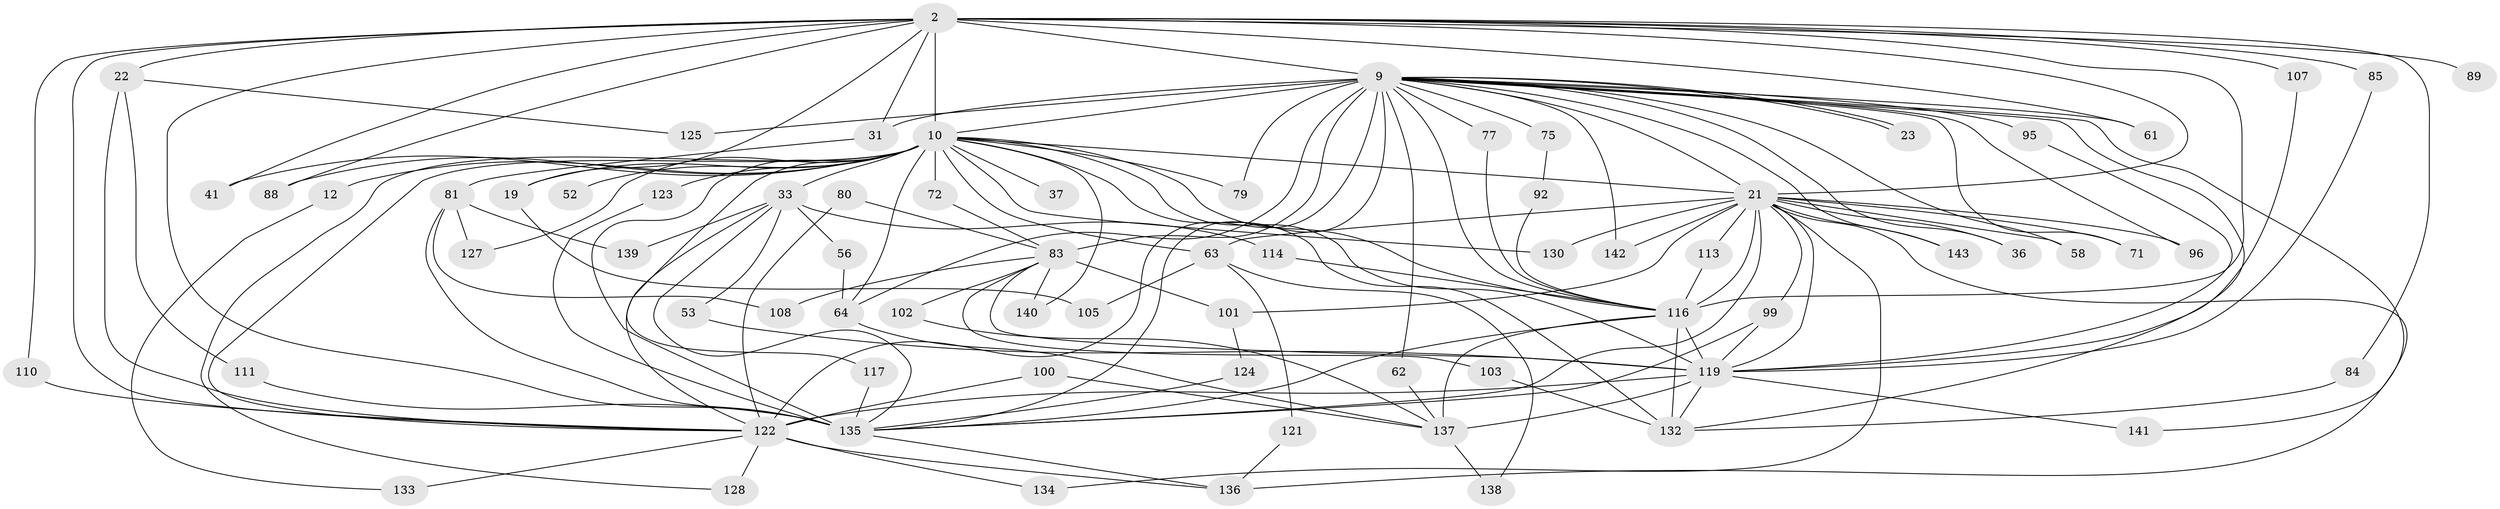// original degree distribution, {23: 0.006993006993006993, 21: 0.006993006993006993, 16: 0.006993006993006993, 19: 0.006993006993006993, 15: 0.006993006993006993, 18: 0.006993006993006993, 25: 0.006993006993006993, 30: 0.006993006993006993, 29: 0.006993006993006993, 24: 0.006993006993006993, 9: 0.006993006993006993, 3: 0.17482517482517482, 5: 0.07692307692307693, 4: 0.08391608391608392, 2: 0.5244755244755245, 7: 0.02097902097902098, 8: 0.013986013986013986, 6: 0.02097902097902098, 10: 0.006993006993006993}
// Generated by graph-tools (version 1.1) at 2025/44/03/09/25 04:44:39]
// undirected, 71 vertices, 149 edges
graph export_dot {
graph [start="1"]
  node [color=gray90,style=filled];
  2 [super="+1"];
  9 [super="+7"];
  10 [super="+8"];
  12;
  19 [super="+13"];
  21 [super="+16+6"];
  22 [super="+14"];
  23;
  31 [super="+30"];
  33 [super="+32"];
  36;
  37;
  41;
  52;
  53;
  56;
  58;
  61;
  62;
  63 [super="+38"];
  64 [super="+54+59"];
  71;
  72;
  75;
  77;
  79;
  80;
  81 [super="+70"];
  83 [super="+50+25"];
  84;
  85;
  88;
  89;
  92;
  95;
  96;
  99 [super="+69"];
  100;
  101 [super="+98"];
  102;
  103;
  105;
  107;
  108;
  110;
  111;
  113;
  114;
  116 [super="+44+45+67+78+97"];
  117;
  119 [super="+86+49"];
  121;
  122 [super="+112+82+90+46+106+118"];
  123 [super="+104"];
  124;
  125;
  127;
  128;
  130 [super="+74"];
  132 [super="+126"];
  133;
  134;
  135 [super="+131+129+94"];
  136 [super="+60+115"];
  137 [super="+57+120"];
  138;
  139;
  140;
  141;
  142;
  143;
  2 -- 9 [weight=4];
  2 -- 10 [weight=4];
  2 -- 19 [weight=2];
  2 -- 31 [weight=2];
  2 -- 85;
  2 -- 89 [weight=2];
  2 -- 107;
  2 -- 84;
  2 -- 22 [weight=3];
  2 -- 88;
  2 -- 41;
  2 -- 110;
  2 -- 61;
  2 -- 21 [weight=4];
  2 -- 122 [weight=2];
  2 -- 135 [weight=7];
  2 -- 116 [weight=5];
  9 -- 10 [weight=4];
  9 -- 21 [weight=5];
  9 -- 23;
  9 -- 23;
  9 -- 58;
  9 -- 62;
  9 -- 75 [weight=2];
  9 -- 77;
  9 -- 142;
  9 -- 64 [weight=2];
  9 -- 135 [weight=6];
  9 -- 71;
  9 -- 141;
  9 -- 143;
  9 -- 79;
  9 -- 95;
  9 -- 96;
  9 -- 36;
  9 -- 125;
  9 -- 61;
  9 -- 31;
  9 -- 83 [weight=3];
  9 -- 122 [weight=7];
  9 -- 116;
  9 -- 132 [weight=2];
  10 -- 12 [weight=2];
  10 -- 41;
  10 -- 117;
  10 -- 127;
  10 -- 128;
  10 -- 64 [weight=2];
  10 -- 132 [weight=4];
  10 -- 72;
  10 -- 140;
  10 -- 79;
  10 -- 19;
  10 -- 88;
  10 -- 33 [weight=2];
  10 -- 37;
  10 -- 52;
  10 -- 123 [weight=2];
  10 -- 63 [weight=2];
  10 -- 21 [weight=5];
  10 -- 122 [weight=2];
  10 -- 116;
  10 -- 119;
  10 -- 135 [weight=6];
  10 -- 130;
  12 -- 133;
  19 -- 105;
  21 -- 130;
  21 -- 134;
  21 -- 71;
  21 -- 142;
  21 -- 143;
  21 -- 96;
  21 -- 99;
  21 -- 36;
  21 -- 101;
  21 -- 113;
  21 -- 58;
  21 -- 63 [weight=2];
  21 -- 119;
  21 -- 135 [weight=5];
  21 -- 116 [weight=3];
  21 -- 136 [weight=2];
  22 -- 122 [weight=2];
  22 -- 125;
  22 -- 111;
  31 -- 81;
  33 -- 56;
  33 -- 114;
  33 -- 53;
  33 -- 139;
  33 -- 122;
  33 -- 135;
  53 -- 119;
  56 -- 64;
  62 -- 137;
  63 -- 105;
  63 -- 138;
  63 -- 121;
  64 -- 137;
  72 -- 83;
  75 -- 92;
  77 -- 116;
  80 -- 83;
  80 -- 122;
  81 -- 108;
  81 -- 127;
  81 -- 139;
  81 -- 135 [weight=2];
  83 -- 102;
  83 -- 140;
  83 -- 108;
  83 -- 119 [weight=3];
  83 -- 101 [weight=2];
  83 -- 103;
  84 -- 132;
  85 -- 119;
  92 -- 116;
  95 -- 119;
  99 -- 119;
  99 -- 135;
  100 -- 137;
  100 -- 122;
  101 -- 124;
  102 -- 137;
  103 -- 132;
  107 -- 119;
  110 -- 122;
  111 -- 135;
  113 -- 116;
  114 -- 116;
  116 -- 119 [weight=2];
  116 -- 135;
  116 -- 137 [weight=3];
  116 -- 132;
  117 -- 135;
  119 -- 137;
  119 -- 141;
  119 -- 122 [weight=3];
  119 -- 132 [weight=3];
  121 -- 136;
  122 -- 136 [weight=2];
  122 -- 128;
  122 -- 133;
  122 -- 134;
  123 -- 135;
  124 -- 135;
  135 -- 136;
  137 -- 138;
}

